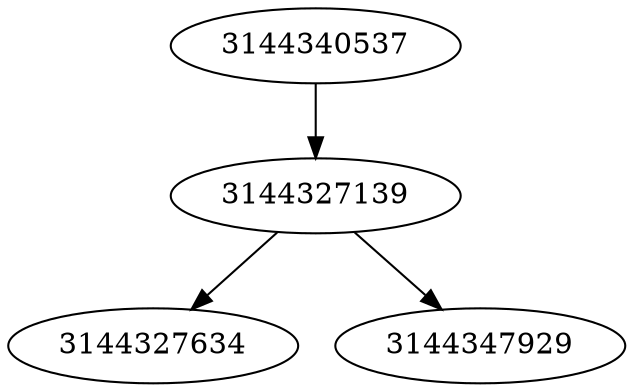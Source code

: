 strict digraph  {
3144340537;
3144327634;
3144327139;
3144347929;
3144340537 -> 3144327139;
3144327139 -> 3144347929;
3144327139 -> 3144327634;
}
